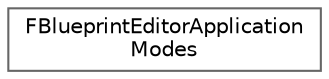 digraph "Graphical Class Hierarchy"
{
 // INTERACTIVE_SVG=YES
 // LATEX_PDF_SIZE
  bgcolor="transparent";
  edge [fontname=Helvetica,fontsize=10,labelfontname=Helvetica,labelfontsize=10];
  node [fontname=Helvetica,fontsize=10,shape=box,height=0.2,width=0.4];
  rankdir="LR";
  Node0 [id="Node000000",label="FBlueprintEditorApplication\lModes",height=0.2,width=0.4,color="grey40", fillcolor="white", style="filled",URL="$db/d4e/structFBlueprintEditorApplicationModes.html",tooltip=" "];
}
